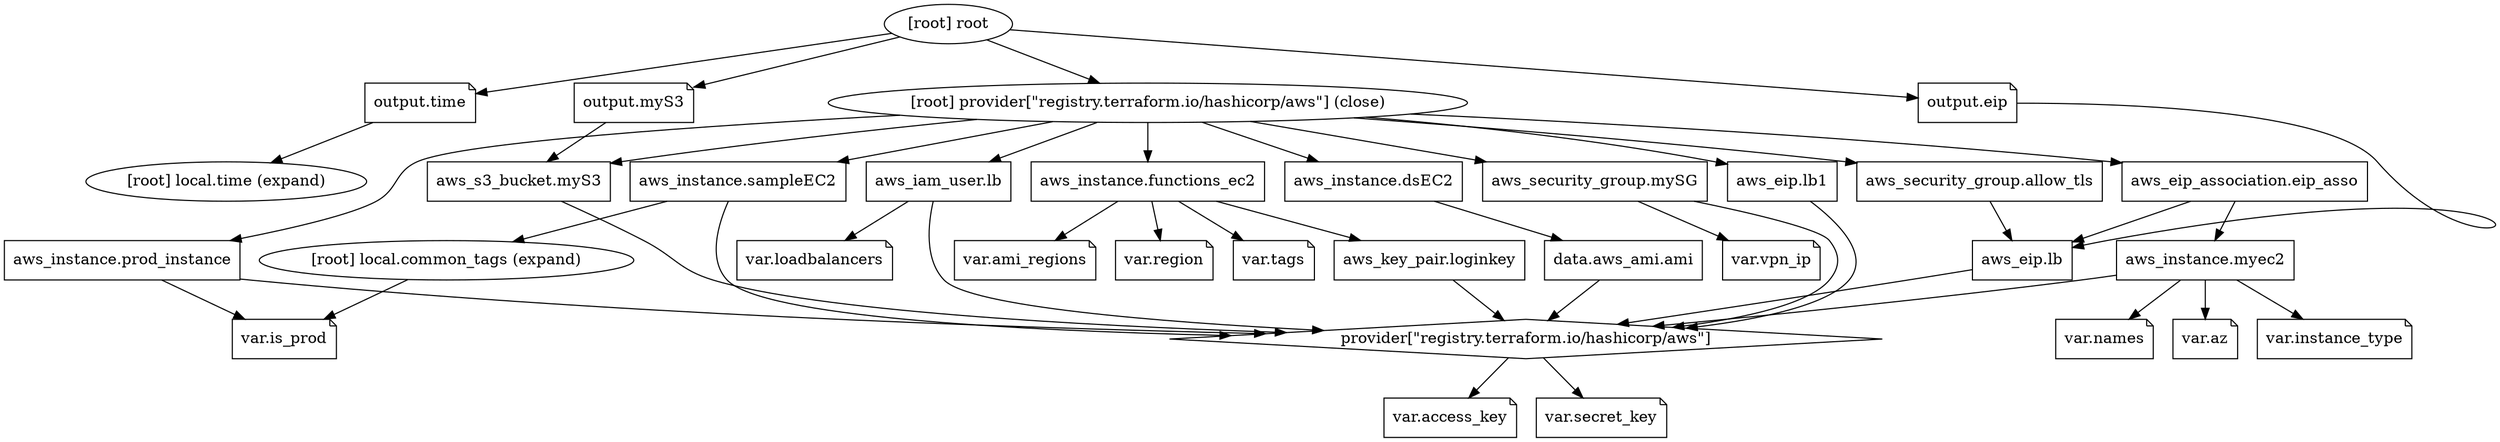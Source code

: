 digraph {
	compound = "true"
	newrank = "true"
	subgraph "root" {
		"[root] aws_eip.lb (expand)" [label = "aws_eip.lb", shape = "box"]
		"[root] aws_eip.lb1 (expand)" [label = "aws_eip.lb1", shape = "box"]
		"[root] aws_eip_association.eip_asso (expand)" [label = "aws_eip_association.eip_asso", shape = "box"]
		"[root] aws_iam_user.lb (expand)" [label = "aws_iam_user.lb", shape = "box"]
		"[root] aws_instance.dsEC2 (expand)" [label = "aws_instance.dsEC2", shape = "box"]
		"[root] aws_instance.functions_ec2 (expand)" [label = "aws_instance.functions_ec2", shape = "box"]
		"[root] aws_instance.myec2 (expand)" [label = "aws_instance.myec2", shape = "box"]
		"[root] aws_instance.prod_instance (expand)" [label = "aws_instance.prod_instance", shape = "box"]
		"[root] aws_instance.sampleEC2 (expand)" [label = "aws_instance.sampleEC2", shape = "box"]
		"[root] aws_key_pair.loginkey (expand)" [label = "aws_key_pair.loginkey", shape = "box"]
		"[root] aws_s3_bucket.myS3 (expand)" [label = "aws_s3_bucket.myS3", shape = "box"]
		"[root] aws_security_group.allow_tls (expand)" [label = "aws_security_group.allow_tls", shape = "box"]
		"[root] aws_security_group.mySG (expand)" [label = "aws_security_group.mySG", shape = "box"]
		"[root] data.aws_ami.ami (expand)" [label = "data.aws_ami.ami", shape = "box"]
		"[root] output.eip" [label = "output.eip", shape = "note"]
		"[root] output.myS3" [label = "output.myS3", shape = "note"]
		"[root] output.time" [label = "output.time", shape = "note"]
		"[root] provider[\"registry.terraform.io/hashicorp/aws\"]" [label = "provider[\"registry.terraform.io/hashicorp/aws\"]", shape = "diamond"]
		"[root] var.access_key" [label = "var.access_key", shape = "note"]
		"[root] var.ami_regions" [label = "var.ami_regions", shape = "note"]
		"[root] var.az" [label = "var.az", shape = "note"]
		"[root] var.instance_type" [label = "var.instance_type", shape = "note"]
		"[root] var.is_prod" [label = "var.is_prod", shape = "note"]
		"[root] var.loadbalancers" [label = "var.loadbalancers", shape = "note"]
		"[root] var.names" [label = "var.names", shape = "note"]
		"[root] var.region" [label = "var.region", shape = "note"]
		"[root] var.secret_key" [label = "var.secret_key", shape = "note"]
		"[root] var.tags" [label = "var.tags", shape = "note"]
		"[root] var.vpn_ip" [label = "var.vpn_ip", shape = "note"]
		"[root] aws_eip.lb (expand)" -> "[root] provider[\"registry.terraform.io/hashicorp/aws\"]"
		"[root] aws_eip.lb1 (expand)" -> "[root] provider[\"registry.terraform.io/hashicorp/aws\"]"
		"[root] aws_eip_association.eip_asso (expand)" -> "[root] aws_eip.lb (expand)"
		"[root] aws_eip_association.eip_asso (expand)" -> "[root] aws_instance.myec2 (expand)"
		"[root] aws_iam_user.lb (expand)" -> "[root] provider[\"registry.terraform.io/hashicorp/aws\"]"
		"[root] aws_iam_user.lb (expand)" -> "[root] var.loadbalancers"
		"[root] aws_instance.dsEC2 (expand)" -> "[root] data.aws_ami.ami (expand)"
		"[root] aws_instance.functions_ec2 (expand)" -> "[root] aws_key_pair.loginkey (expand)"
		"[root] aws_instance.functions_ec2 (expand)" -> "[root] var.ami_regions"
		"[root] aws_instance.functions_ec2 (expand)" -> "[root] var.region"
		"[root] aws_instance.functions_ec2 (expand)" -> "[root] var.tags"
		"[root] aws_instance.myec2 (expand)" -> "[root] provider[\"registry.terraform.io/hashicorp/aws\"]"
		"[root] aws_instance.myec2 (expand)" -> "[root] var.az"
		"[root] aws_instance.myec2 (expand)" -> "[root] var.instance_type"
		"[root] aws_instance.myec2 (expand)" -> "[root] var.names"
		"[root] aws_instance.prod_instance (expand)" -> "[root] provider[\"registry.terraform.io/hashicorp/aws\"]"
		"[root] aws_instance.prod_instance (expand)" -> "[root] var.is_prod"
		"[root] aws_instance.sampleEC2 (expand)" -> "[root] local.common_tags (expand)"
		"[root] aws_instance.sampleEC2 (expand)" -> "[root] provider[\"registry.terraform.io/hashicorp/aws\"]"
		"[root] aws_key_pair.loginkey (expand)" -> "[root] provider[\"registry.terraform.io/hashicorp/aws\"]"
		"[root] aws_s3_bucket.myS3 (expand)" -> "[root] provider[\"registry.terraform.io/hashicorp/aws\"]"
		"[root] aws_security_group.allow_tls (expand)" -> "[root] aws_eip.lb (expand)"
		"[root] aws_security_group.mySG (expand)" -> "[root] provider[\"registry.terraform.io/hashicorp/aws\"]"
		"[root] aws_security_group.mySG (expand)" -> "[root] var.vpn_ip"
		"[root] data.aws_ami.ami (expand)" -> "[root] provider[\"registry.terraform.io/hashicorp/aws\"]"
		"[root] local.common_tags (expand)" -> "[root] var.is_prod"
		"[root] output.eip" -> "[root] aws_eip.lb (expand)"
		"[root] output.myS3" -> "[root] aws_s3_bucket.myS3 (expand)"
		"[root] output.time" -> "[root] local.time (expand)"
		"[root] provider[\"registry.terraform.io/hashicorp/aws\"] (close)" -> "[root] aws_eip.lb1 (expand)"
		"[root] provider[\"registry.terraform.io/hashicorp/aws\"] (close)" -> "[root] aws_eip_association.eip_asso (expand)"
		"[root] provider[\"registry.terraform.io/hashicorp/aws\"] (close)" -> "[root] aws_iam_user.lb (expand)"
		"[root] provider[\"registry.terraform.io/hashicorp/aws\"] (close)" -> "[root] aws_instance.dsEC2 (expand)"
		"[root] provider[\"registry.terraform.io/hashicorp/aws\"] (close)" -> "[root] aws_instance.functions_ec2 (expand)"
		"[root] provider[\"registry.terraform.io/hashicorp/aws\"] (close)" -> "[root] aws_instance.prod_instance (expand)"
		"[root] provider[\"registry.terraform.io/hashicorp/aws\"] (close)" -> "[root] aws_instance.sampleEC2 (expand)"
		"[root] provider[\"registry.terraform.io/hashicorp/aws\"] (close)" -> "[root] aws_s3_bucket.myS3 (expand)"
		"[root] provider[\"registry.terraform.io/hashicorp/aws\"] (close)" -> "[root] aws_security_group.allow_tls (expand)"
		"[root] provider[\"registry.terraform.io/hashicorp/aws\"] (close)" -> "[root] aws_security_group.mySG (expand)"
		"[root] provider[\"registry.terraform.io/hashicorp/aws\"]" -> "[root] var.access_key"
		"[root] provider[\"registry.terraform.io/hashicorp/aws\"]" -> "[root] var.secret_key"
		"[root] root" -> "[root] output.eip"
		"[root] root" -> "[root] output.myS3"
		"[root] root" -> "[root] output.time"
		"[root] root" -> "[root] provider[\"registry.terraform.io/hashicorp/aws\"] (close)"
	}
}

